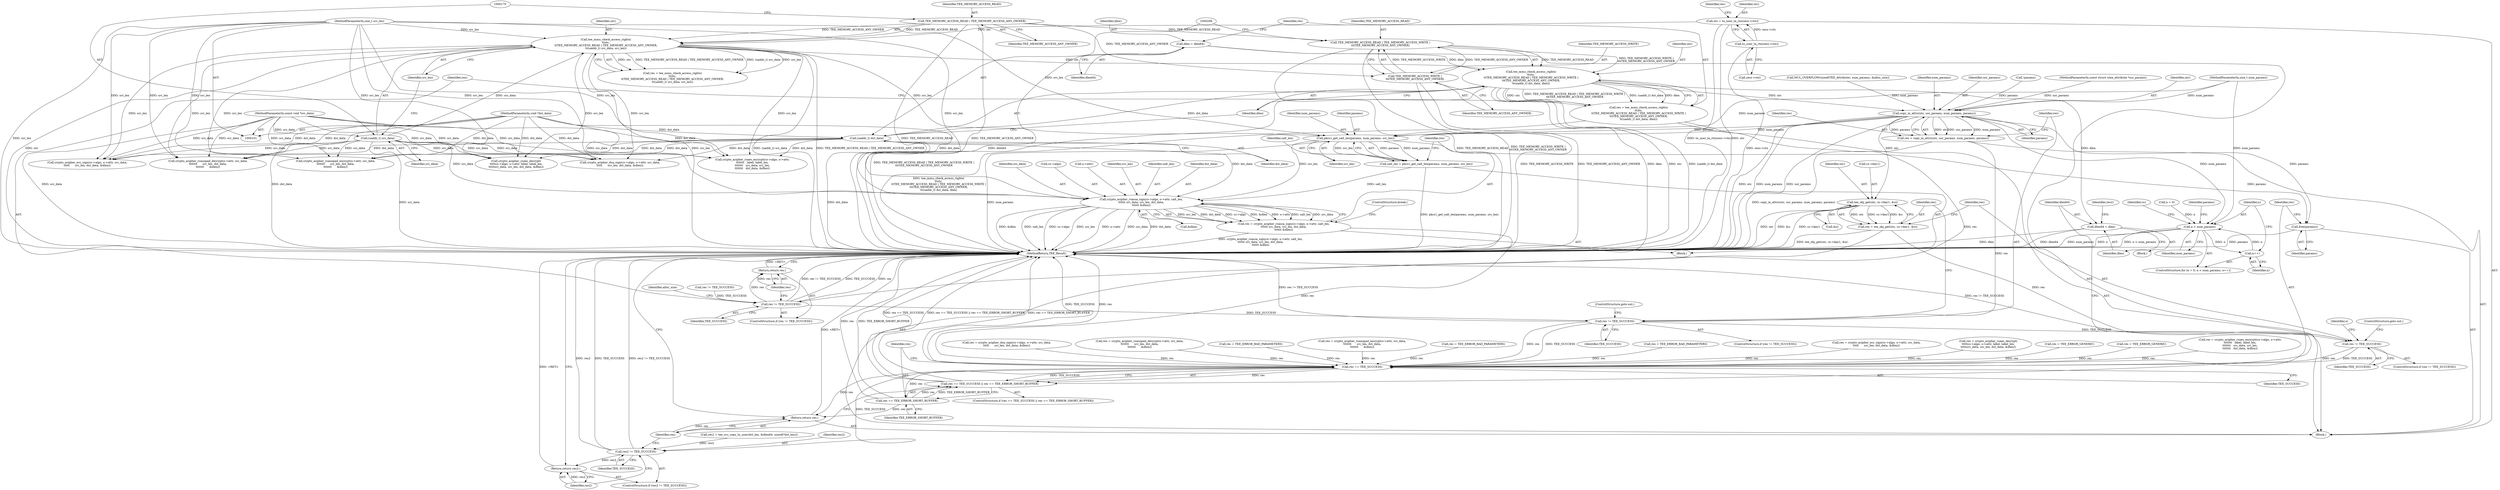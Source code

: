 digraph "0_optee_os_70697bf3c5dc3d201341b01a1a8e5bc6d2fb48f8@pointer" {
"1000198" [label="(Call,tee_mmu_check_access_rights(\n\t\tutc,\n\t\tTEE_MEMORY_ACCESS_READ | TEE_MEMORY_ACCESS_WRITE |\n\t\t\tTEE_MEMORY_ACCESS_ANY_OWNER,\n\t\t(uaddr_t) dst_data, dlen))"];
"1000164" [label="(Call,tee_mmu_check_access_rights(\n\t\tutc,\n\t\tTEE_MEMORY_ACCESS_READ | TEE_MEMORY_ACCESS_ANY_OWNER,\n\t\t(uaddr_t) src_data, src_len))"];
"1000142" [label="(Call,utc = to_user_ta_ctx(sess->ctx))"];
"1000144" [label="(Call,to_user_ta_ctx(sess->ctx))"];
"1000166" [label="(Call,TEE_MEMORY_ACCESS_READ | TEE_MEMORY_ACCESS_ANY_OWNER)"];
"1000169" [label="(Call,(uaddr_t) src_data)"];
"1000105" [label="(MethodParameterIn,const void *src_data)"];
"1000106" [label="(MethodParameterIn,size_t src_len)"];
"1000200" [label="(Call,TEE_MEMORY_ACCESS_READ | TEE_MEMORY_ACCESS_WRITE |\n\t\t\tTEE_MEMORY_ACCESS_ANY_OWNER)"];
"1000202" [label="(Call,TEE_MEMORY_ACCESS_WRITE |\n\t\t\tTEE_MEMORY_ACCESS_ANY_OWNER)"];
"1000205" [label="(Call,(uaddr_t) dst_data)"];
"1000107" [label="(MethodParameterIn,void *dst_data)"];
"1000193" [label="(Call,dlen = dlen64)"];
"1000196" [label="(Call,res = tee_mmu_check_access_rights(\n\t\tutc,\n\t\tTEE_MEMORY_ACCESS_READ | TEE_MEMORY_ACCESS_WRITE |\n\t\t\tTEE_MEMORY_ACCESS_ANY_OWNER,\n\t\t(uaddr_t) dst_data, dlen))"];
"1000210" [label="(Call,res != TEE_SUCCESS)"];
"1000213" [label="(Return,return res;)"];
"1000245" [label="(Call,res != TEE_SUCCESS)"];
"1000259" [label="(Call,res != TEE_SUCCESS)"];
"1000521" [label="(Call,res == TEE_SUCCESS)"];
"1000520" [label="(Call,res == TEE_SUCCESS || res == TEE_ERROR_SHORT_BUFFER)"];
"1000524" [label="(Call,res == TEE_ERROR_SHORT_BUFFER)"];
"1000547" [label="(Return,return res;)"];
"1000542" [label="(Call,res2 != TEE_SUCCESS)"];
"1000545" [label="(Return,return res2;)"];
"1000239" [label="(Call,copy_in_attrs(utc, usr_params, num_params, params))"];
"1000237" [label="(Call,res = copy_in_attrs(utc, usr_params, num_params, params))"];
"1000251" [label="(Call,tee_obj_get(utc, cs->key1, &o))"];
"1000249" [label="(Call,res = tee_obj_get(utc, cs->key1, &o))"];
"1000337" [label="(Call,n < num_params)"];
"1000340" [label="(Call,n++)"];
"1000453" [label="(Call,pkcs1_get_salt_len(params, num_params, src_len))"];
"1000451" [label="(Call,salt_len = pkcs1_get_salt_len(params, num_params, src_len))"];
"1000459" [label="(Call,crypto_acipher_rsassa_sign(cs->algo, o->attr, salt_len,\n\t\t\t\t\t\t src_data, src_len, dst_data,\n\t\t\t\t\t\t &dlen))"];
"1000457" [label="(Call,res = crypto_acipher_rsassa_sign(cs->algo, o->attr, salt_len,\n\t\t\t\t\t\t src_data, src_len, dst_data,\n\t\t\t\t\t\t &dlen))"];
"1000517" [label="(Call,free(params))"];
"1000529" [label="(Call,dlen64 = dlen)"];
"1000167" [label="(Identifier,TEE_MEMORY_ACCESS_READ)"];
"1000512" [label="(Call,res = TEE_ERROR_BAD_PARAMETERS)"];
"1000169" [label="(Call,(uaddr_t) src_data)"];
"1000168" [label="(Identifier,TEE_MEMORY_ACCESS_ANY_OWNER)"];
"1000213" [label="(Return,return res;)"];
"1000532" [label="(Call,res2 = tee_svc_copy_to_user(dst_len, &dlen64, sizeof(*dst_len)))"];
"1000143" [label="(Identifier,utc)"];
"1000467" [label="(Identifier,src_data)"];
"1000496" [label="(Call,res = crypto_acipher_ecc_sign(cs->algo, o->attr, src_data,\n\t\t\t\t\t      src_len, dst_data, &dlen))"];
"1000340" [label="(Call,n++)"];
"1000220" [label="(Call,MUL_OVERFLOW(sizeof(TEE_Attribute), num_params, &alloc_size))"];
"1000162" [label="(Call,res = tee_mmu_check_access_rights(\n\t\tutc,\n\t\tTEE_MEMORY_ACCESS_READ | TEE_MEMORY_ACCESS_ANY_OWNER,\n\t\t(uaddr_t) src_data, src_len))"];
"1000378" [label="(Identifier,cs)"];
"1000531" [label="(Identifier,dlen)"];
"1000457" [label="(Call,res = crypto_acipher_rsassa_sign(cs->algo, o->attr, salt_len,\n\t\t\t\t\t\t src_data, src_len, dst_data,\n\t\t\t\t\t\t &dlen))"];
"1000408" [label="(Call,crypto_acipher_rsaes_decrypt(\n\t\t\t\t\tcs->algo, o->attr, label, label_len,\n\t\t\t\t\tsrc_data, src_len, dst_data, &dlen))"];
"1000244" [label="(ControlStructure,if (res != TEE_SUCCESS))"];
"1000196" [label="(Call,res = tee_mmu_check_access_rights(\n\t\tutc,\n\t\tTEE_MEMORY_ACCESS_READ | TEE_MEMORY_ACCESS_WRITE |\n\t\t\tTEE_MEMORY_ACCESS_ANY_OWNER,\n\t\t(uaddr_t) dst_data, dlen))"];
"1000212" [label="(Identifier,TEE_SUCCESS)"];
"1000547" [label="(Return,return res;)"];
"1000334" [label="(Call,n = 0)"];
"1000144" [label="(Call,to_user_ta_ctx(sess->ctx))"];
"1000406" [label="(Call,res = crypto_acipher_rsaes_decrypt(\n\t\t\t\t\tcs->algo, o->attr, label, label_len,\n\t\t\t\t\tsrc_data, src_len, dst_data, &dlen))"];
"1000211" [label="(Identifier,res)"];
"1000460" [label="(Call,cs->algo)"];
"1000268" [label="(Identifier,o)"];
"1000546" [label="(Identifier,res2)"];
"1000199" [label="(Identifier,utc)"];
"1000193" [label="(Call,dlen = dlen64)"];
"1000523" [label="(Identifier,TEE_SUCCESS)"];
"1000274" [label="(Call,res = TEE_ERROR_GENERIC)"];
"1000207" [label="(Identifier,dst_data)"];
"1000323" [label="(Call,res = TEE_ERROR_GENERIC)"];
"1000548" [label="(Identifier,res)"];
"1000517" [label="(Call,free(params))"];
"1000242" [label="(Identifier,num_params)"];
"1000456" [label="(Identifier,src_len)"];
"1000337" [label="(Call,n < num_params)"];
"1000210" [label="(Call,res != TEE_SUCCESS)"];
"1000106" [label="(MethodParameterIn,size_t src_len)"];
"1000194" [label="(Identifier,dlen)"];
"1000171" [label="(Identifier,src_data)"];
"1000524" [label="(Call,res == TEE_ERROR_SHORT_BUFFER)"];
"1000463" [label="(Call,o->attr)"];
"1000468" [label="(Identifier,src_len)"];
"1000217" [label="(Identifier,alloc_size)"];
"1000247" [label="(Identifier,TEE_SUCCESS)"];
"1000520" [label="(Call,res == TEE_SUCCESS || res == TEE_ERROR_SHORT_BUFFER)"];
"1000259" [label="(Call,res != TEE_SUCCESS)"];
"1000339" [label="(Identifier,num_params)"];
"1000250" [label="(Identifier,res)"];
"1000525" [label="(Identifier,res)"];
"1000202" [label="(Call,TEE_MEMORY_ACCESS_WRITE |\n\t\t\tTEE_MEMORY_ACCESS_ANY_OWNER)"];
"1000455" [label="(Identifier,num_params)"];
"1000382" [label="(Call,res = crypto_acipher_rsaes_encrypt(cs->algo, o->attr,\n\t\t\t\t\t\t\t   label, label_len,\n\t\t\t\t\t\t\t   src_data, src_len,\n\t\t\t\t\t\t\t   dst_data, &dlen))"];
"1000248" [label="(ControlStructure,goto out;)"];
"1000241" [label="(Identifier,usr_params)"];
"1000466" [label="(Identifier,salt_len)"];
"1000107" [label="(MethodParameterIn,void *dst_data)"];
"1000458" [label="(Identifier,res)"];
"1000452" [label="(Identifier,salt_len)"];
"1000472" [label="(ControlStructure,break;)"];
"1000208" [label="(Identifier,dlen)"];
"1000541" [label="(ControlStructure,if (res2 != TEE_SUCCESS))"];
"1000261" [label="(Identifier,TEE_SUCCESS)"];
"1000522" [label="(Identifier,res)"];
"1000145" [label="(Call,sess->ctx)"];
"1000243" [label="(Identifier,params)"];
"1000529" [label="(Call,dlen64 = dlen)"];
"1000233" [label="(Call,!params)"];
"1000103" [label="(MethodParameterIn,const struct utee_attribute *usr_params)"];
"1000237" [label="(Call,res = copy_in_attrs(utc, usr_params, num_params, params))"];
"1000478" [label="(Call,crypto_acipher_dsa_sign(cs->algo, o->attr, src_data,\n\t\t\t\t\t      src_len, dst_data, &dlen))"];
"1000451" [label="(Call,salt_len = pkcs1_get_salt_len(params, num_params, src_len))"];
"1000201" [label="(Identifier,TEE_MEMORY_ACCESS_READ)"];
"1000453" [label="(Call,pkcs1_get_salt_len(params, num_params, src_len))"];
"1000262" [label="(ControlStructure,goto out;)"];
"1000476" [label="(Call,res = crypto_acipher_dsa_sign(cs->algo, o->attr, src_data,\n\t\t\t\t\t      src_len, dst_data, &dlen))"];
"1000454" [label="(Identifier,params)"];
"1000333" [label="(ControlStructure,for (n = 0; n < num_params; n++))"];
"1000166" [label="(Call,TEE_MEMORY_ACCESS_READ | TEE_MEMORY_ACCESS_ANY_OWNER)"];
"1000544" [label="(Identifier,TEE_SUCCESS)"];
"1000240" [label="(Identifier,utc)"];
"1000209" [label="(ControlStructure,if (res != TEE_SUCCESS))"];
"1000521" [label="(Call,res == TEE_SUCCESS)"];
"1000527" [label="(Block,)"];
"1000109" [label="(Block,)"];
"1000543" [label="(Identifier,res2)"];
"1000105" [label="(MethodParameterIn,const void *src_data)"];
"1000347" [label="(Identifier,params)"];
"1000246" [label="(Identifier,res)"];
"1000253" [label="(Call,cs->key1)"];
"1000238" [label="(Identifier,res)"];
"1000526" [label="(Identifier,TEE_ERROR_SHORT_BUFFER)"];
"1000164" [label="(Call,tee_mmu_check_access_rights(\n\t\tutc,\n\t\tTEE_MEMORY_ACCESS_READ | TEE_MEMORY_ACCESS_ANY_OWNER,\n\t\t(uaddr_t) src_data, src_len))"];
"1000205" [label="(Call,(uaddr_t) dst_data)"];
"1000204" [label="(Identifier,TEE_MEMORY_ACCESS_ANY_OWNER)"];
"1000249" [label="(Call,res = tee_obj_get(utc, cs->key1, &o))"];
"1000310" [label="(Call,res = crypto_acipher_rsanopad_decrypt(o->attr, src_data,\n\t\t\t\t\t\t\t      src_len, dst_data,\n\t\t\t\t\t\t\t      &dlen))"];
"1000256" [label="(Call,&o)"];
"1000104" [label="(MethodParameterIn,size_t num_params)"];
"1000203" [label="(Identifier,TEE_MEMORY_ACCESS_WRITE)"];
"1000172" [label="(Identifier,src_len)"];
"1000470" [label="(Call,&dlen)"];
"1000251" [label="(Call,tee_obj_get(utc, cs->key1, &o))"];
"1000214" [label="(Identifier,res)"];
"1000198" [label="(Call,tee_mmu_check_access_rights(\n\t\tutc,\n\t\tTEE_MEMORY_ACCESS_READ | TEE_MEMORY_ACCESS_WRITE |\n\t\t\tTEE_MEMORY_ACCESS_ANY_OWNER,\n\t\t(uaddr_t) dst_data, dlen))"];
"1000239" [label="(Call,copy_in_attrs(utc, usr_params, num_params, params))"];
"1000195" [label="(Identifier,dlen64)"];
"1000447" [label="(Call,res = TEE_ERROR_BAD_PARAMETERS)"];
"1000165" [label="(Identifier,utc)"];
"1000384" [label="(Call,crypto_acipher_rsaes_encrypt(cs->algo, o->attr,\n\t\t\t\t\t\t\t   label, label_len,\n\t\t\t\t\t\t\t   src_data, src_len,\n\t\t\t\t\t\t\t   dst_data, &dlen))"];
"1000188" [label="(Call,res != TEE_SUCCESS)"];
"1000549" [label="(MethodReturn,TEE_Result)"];
"1000533" [label="(Identifier,res2)"];
"1000498" [label="(Call,crypto_acipher_ecc_sign(cs->algo, o->attr, src_data,\n\t\t\t\t\t      src_len, dst_data, &dlen))"];
"1000530" [label="(Identifier,dlen64)"];
"1000200" [label="(Call,TEE_MEMORY_ACCESS_READ | TEE_MEMORY_ACCESS_WRITE |\n\t\t\tTEE_MEMORY_ACCESS_ANY_OWNER)"];
"1000545" [label="(Return,return res2;)"];
"1000282" [label="(Block,)"];
"1000519" [label="(ControlStructure,if (res == TEE_SUCCESS || res == TEE_ERROR_SHORT_BUFFER))"];
"1000341" [label="(Identifier,n)"];
"1000459" [label="(Call,crypto_acipher_rsassa_sign(cs->algo, o->attr, salt_len,\n\t\t\t\t\t\t src_data, src_len, dst_data,\n\t\t\t\t\t\t &dlen))"];
"1000338" [label="(Identifier,n)"];
"1000518" [label="(Identifier,params)"];
"1000258" [label="(ControlStructure,if (res != TEE_SUCCESS))"];
"1000149" [label="(Identifier,res)"];
"1000542" [label="(Call,res2 != TEE_SUCCESS)"];
"1000291" [label="(Call,res = crypto_acipher_rsanopad_encrypt(o->attr, src_data,\n\t\t\t\t\t\t\t      src_len, dst_data,\n\t\t\t\t\t\t\t      &dlen))"];
"1000293" [label="(Call,crypto_acipher_rsanopad_encrypt(o->attr, src_data,\n\t\t\t\t\t\t\t      src_len, dst_data,\n\t\t\t\t\t\t\t      &dlen))"];
"1000252" [label="(Identifier,utc)"];
"1000245" [label="(Call,res != TEE_SUCCESS)"];
"1000142" [label="(Call,utc = to_user_ta_ctx(sess->ctx))"];
"1000469" [label="(Identifier,dst_data)"];
"1000312" [label="(Call,crypto_acipher_rsanopad_decrypt(o->attr, src_data,\n\t\t\t\t\t\t\t      src_len, dst_data,\n\t\t\t\t\t\t\t      &dlen))"];
"1000260" [label="(Identifier,res)"];
"1000424" [label="(Call,res = TEE_ERROR_BAD_PARAMETERS)"];
"1000197" [label="(Identifier,res)"];
"1000198" -> "1000196"  [label="AST: "];
"1000198" -> "1000208"  [label="CFG: "];
"1000199" -> "1000198"  [label="AST: "];
"1000200" -> "1000198"  [label="AST: "];
"1000205" -> "1000198"  [label="AST: "];
"1000208" -> "1000198"  [label="AST: "];
"1000196" -> "1000198"  [label="CFG: "];
"1000198" -> "1000549"  [label="DDG: TEE_MEMORY_ACCESS_READ | TEE_MEMORY_ACCESS_WRITE |\n\t\t\tTEE_MEMORY_ACCESS_ANY_OWNER"];
"1000198" -> "1000549"  [label="DDG: dlen"];
"1000198" -> "1000549"  [label="DDG: utc"];
"1000198" -> "1000549"  [label="DDG: (uaddr_t) dst_data"];
"1000198" -> "1000196"  [label="DDG: utc"];
"1000198" -> "1000196"  [label="DDG: TEE_MEMORY_ACCESS_READ | TEE_MEMORY_ACCESS_WRITE |\n\t\t\tTEE_MEMORY_ACCESS_ANY_OWNER"];
"1000198" -> "1000196"  [label="DDG: (uaddr_t) dst_data"];
"1000198" -> "1000196"  [label="DDG: dlen"];
"1000164" -> "1000198"  [label="DDG: utc"];
"1000200" -> "1000198"  [label="DDG: TEE_MEMORY_ACCESS_READ"];
"1000200" -> "1000198"  [label="DDG: TEE_MEMORY_ACCESS_WRITE |\n\t\t\tTEE_MEMORY_ACCESS_ANY_OWNER"];
"1000205" -> "1000198"  [label="DDG: dst_data"];
"1000193" -> "1000198"  [label="DDG: dlen"];
"1000198" -> "1000239"  [label="DDG: utc"];
"1000198" -> "1000529"  [label="DDG: dlen"];
"1000164" -> "1000162"  [label="AST: "];
"1000164" -> "1000172"  [label="CFG: "];
"1000165" -> "1000164"  [label="AST: "];
"1000166" -> "1000164"  [label="AST: "];
"1000169" -> "1000164"  [label="AST: "];
"1000172" -> "1000164"  [label="AST: "];
"1000162" -> "1000164"  [label="CFG: "];
"1000164" -> "1000549"  [label="DDG: src_len"];
"1000164" -> "1000549"  [label="DDG: (uaddr_t) src_data"];
"1000164" -> "1000549"  [label="DDG: TEE_MEMORY_ACCESS_READ | TEE_MEMORY_ACCESS_ANY_OWNER"];
"1000164" -> "1000549"  [label="DDG: utc"];
"1000164" -> "1000162"  [label="DDG: utc"];
"1000164" -> "1000162"  [label="DDG: TEE_MEMORY_ACCESS_READ | TEE_MEMORY_ACCESS_ANY_OWNER"];
"1000164" -> "1000162"  [label="DDG: (uaddr_t) src_data"];
"1000164" -> "1000162"  [label="DDG: src_len"];
"1000142" -> "1000164"  [label="DDG: utc"];
"1000166" -> "1000164"  [label="DDG: TEE_MEMORY_ACCESS_READ"];
"1000166" -> "1000164"  [label="DDG: TEE_MEMORY_ACCESS_ANY_OWNER"];
"1000169" -> "1000164"  [label="DDG: src_data"];
"1000106" -> "1000164"  [label="DDG: src_len"];
"1000164" -> "1000293"  [label="DDG: src_len"];
"1000164" -> "1000312"  [label="DDG: src_len"];
"1000164" -> "1000384"  [label="DDG: src_len"];
"1000164" -> "1000408"  [label="DDG: src_len"];
"1000164" -> "1000453"  [label="DDG: src_len"];
"1000164" -> "1000478"  [label="DDG: src_len"];
"1000164" -> "1000498"  [label="DDG: src_len"];
"1000142" -> "1000109"  [label="AST: "];
"1000142" -> "1000144"  [label="CFG: "];
"1000143" -> "1000142"  [label="AST: "];
"1000144" -> "1000142"  [label="AST: "];
"1000149" -> "1000142"  [label="CFG: "];
"1000142" -> "1000549"  [label="DDG: to_user_ta_ctx(sess->ctx)"];
"1000142" -> "1000549"  [label="DDG: utc"];
"1000144" -> "1000142"  [label="DDG: sess->ctx"];
"1000144" -> "1000145"  [label="CFG: "];
"1000145" -> "1000144"  [label="AST: "];
"1000144" -> "1000549"  [label="DDG: sess->ctx"];
"1000166" -> "1000168"  [label="CFG: "];
"1000167" -> "1000166"  [label="AST: "];
"1000168" -> "1000166"  [label="AST: "];
"1000170" -> "1000166"  [label="CFG: "];
"1000166" -> "1000549"  [label="DDG: TEE_MEMORY_ACCESS_ANY_OWNER"];
"1000166" -> "1000549"  [label="DDG: TEE_MEMORY_ACCESS_READ"];
"1000166" -> "1000200"  [label="DDG: TEE_MEMORY_ACCESS_READ"];
"1000166" -> "1000202"  [label="DDG: TEE_MEMORY_ACCESS_ANY_OWNER"];
"1000169" -> "1000171"  [label="CFG: "];
"1000170" -> "1000169"  [label="AST: "];
"1000171" -> "1000169"  [label="AST: "];
"1000172" -> "1000169"  [label="CFG: "];
"1000169" -> "1000549"  [label="DDG: src_data"];
"1000105" -> "1000169"  [label="DDG: src_data"];
"1000169" -> "1000293"  [label="DDG: src_data"];
"1000169" -> "1000312"  [label="DDG: src_data"];
"1000169" -> "1000384"  [label="DDG: src_data"];
"1000169" -> "1000408"  [label="DDG: src_data"];
"1000169" -> "1000459"  [label="DDG: src_data"];
"1000169" -> "1000478"  [label="DDG: src_data"];
"1000169" -> "1000498"  [label="DDG: src_data"];
"1000105" -> "1000101"  [label="AST: "];
"1000105" -> "1000549"  [label="DDG: src_data"];
"1000105" -> "1000293"  [label="DDG: src_data"];
"1000105" -> "1000312"  [label="DDG: src_data"];
"1000105" -> "1000384"  [label="DDG: src_data"];
"1000105" -> "1000408"  [label="DDG: src_data"];
"1000105" -> "1000459"  [label="DDG: src_data"];
"1000105" -> "1000478"  [label="DDG: src_data"];
"1000105" -> "1000498"  [label="DDG: src_data"];
"1000106" -> "1000101"  [label="AST: "];
"1000106" -> "1000549"  [label="DDG: src_len"];
"1000106" -> "1000293"  [label="DDG: src_len"];
"1000106" -> "1000312"  [label="DDG: src_len"];
"1000106" -> "1000384"  [label="DDG: src_len"];
"1000106" -> "1000408"  [label="DDG: src_len"];
"1000106" -> "1000453"  [label="DDG: src_len"];
"1000106" -> "1000459"  [label="DDG: src_len"];
"1000106" -> "1000478"  [label="DDG: src_len"];
"1000106" -> "1000498"  [label="DDG: src_len"];
"1000200" -> "1000202"  [label="CFG: "];
"1000201" -> "1000200"  [label="AST: "];
"1000202" -> "1000200"  [label="AST: "];
"1000206" -> "1000200"  [label="CFG: "];
"1000200" -> "1000549"  [label="DDG: TEE_MEMORY_ACCESS_READ"];
"1000200" -> "1000549"  [label="DDG: TEE_MEMORY_ACCESS_WRITE |\n\t\t\tTEE_MEMORY_ACCESS_ANY_OWNER"];
"1000202" -> "1000200"  [label="DDG: TEE_MEMORY_ACCESS_WRITE"];
"1000202" -> "1000200"  [label="DDG: TEE_MEMORY_ACCESS_ANY_OWNER"];
"1000202" -> "1000204"  [label="CFG: "];
"1000203" -> "1000202"  [label="AST: "];
"1000204" -> "1000202"  [label="AST: "];
"1000202" -> "1000549"  [label="DDG: TEE_MEMORY_ACCESS_WRITE"];
"1000202" -> "1000549"  [label="DDG: TEE_MEMORY_ACCESS_ANY_OWNER"];
"1000205" -> "1000207"  [label="CFG: "];
"1000206" -> "1000205"  [label="AST: "];
"1000207" -> "1000205"  [label="AST: "];
"1000208" -> "1000205"  [label="CFG: "];
"1000205" -> "1000549"  [label="DDG: dst_data"];
"1000107" -> "1000205"  [label="DDG: dst_data"];
"1000205" -> "1000293"  [label="DDG: dst_data"];
"1000205" -> "1000312"  [label="DDG: dst_data"];
"1000205" -> "1000384"  [label="DDG: dst_data"];
"1000205" -> "1000408"  [label="DDG: dst_data"];
"1000205" -> "1000459"  [label="DDG: dst_data"];
"1000205" -> "1000478"  [label="DDG: dst_data"];
"1000205" -> "1000498"  [label="DDG: dst_data"];
"1000107" -> "1000101"  [label="AST: "];
"1000107" -> "1000549"  [label="DDG: dst_data"];
"1000107" -> "1000293"  [label="DDG: dst_data"];
"1000107" -> "1000312"  [label="DDG: dst_data"];
"1000107" -> "1000384"  [label="DDG: dst_data"];
"1000107" -> "1000408"  [label="DDG: dst_data"];
"1000107" -> "1000459"  [label="DDG: dst_data"];
"1000107" -> "1000478"  [label="DDG: dst_data"];
"1000107" -> "1000498"  [label="DDG: dst_data"];
"1000193" -> "1000109"  [label="AST: "];
"1000193" -> "1000195"  [label="CFG: "];
"1000194" -> "1000193"  [label="AST: "];
"1000195" -> "1000193"  [label="AST: "];
"1000197" -> "1000193"  [label="CFG: "];
"1000193" -> "1000549"  [label="DDG: dlen64"];
"1000196" -> "1000109"  [label="AST: "];
"1000197" -> "1000196"  [label="AST: "];
"1000211" -> "1000196"  [label="CFG: "];
"1000196" -> "1000549"  [label="DDG: tee_mmu_check_access_rights(\n\t\tutc,\n\t\tTEE_MEMORY_ACCESS_READ | TEE_MEMORY_ACCESS_WRITE |\n\t\t\tTEE_MEMORY_ACCESS_ANY_OWNER,\n\t\t(uaddr_t) dst_data, dlen)"];
"1000196" -> "1000210"  [label="DDG: res"];
"1000210" -> "1000209"  [label="AST: "];
"1000210" -> "1000212"  [label="CFG: "];
"1000211" -> "1000210"  [label="AST: "];
"1000212" -> "1000210"  [label="AST: "];
"1000214" -> "1000210"  [label="CFG: "];
"1000217" -> "1000210"  [label="CFG: "];
"1000210" -> "1000549"  [label="DDG: res != TEE_SUCCESS"];
"1000210" -> "1000549"  [label="DDG: TEE_SUCCESS"];
"1000210" -> "1000549"  [label="DDG: res"];
"1000188" -> "1000210"  [label="DDG: TEE_SUCCESS"];
"1000210" -> "1000213"  [label="DDG: res"];
"1000210" -> "1000245"  [label="DDG: TEE_SUCCESS"];
"1000213" -> "1000209"  [label="AST: "];
"1000213" -> "1000214"  [label="CFG: "];
"1000214" -> "1000213"  [label="AST: "];
"1000549" -> "1000213"  [label="CFG: "];
"1000213" -> "1000549"  [label="DDG: <RET>"];
"1000214" -> "1000213"  [label="DDG: res"];
"1000245" -> "1000244"  [label="AST: "];
"1000245" -> "1000247"  [label="CFG: "];
"1000246" -> "1000245"  [label="AST: "];
"1000247" -> "1000245"  [label="AST: "];
"1000248" -> "1000245"  [label="CFG: "];
"1000250" -> "1000245"  [label="CFG: "];
"1000245" -> "1000549"  [label="DDG: res != TEE_SUCCESS"];
"1000237" -> "1000245"  [label="DDG: res"];
"1000245" -> "1000259"  [label="DDG: TEE_SUCCESS"];
"1000245" -> "1000521"  [label="DDG: res"];
"1000245" -> "1000521"  [label="DDG: TEE_SUCCESS"];
"1000259" -> "1000258"  [label="AST: "];
"1000259" -> "1000261"  [label="CFG: "];
"1000260" -> "1000259"  [label="AST: "];
"1000261" -> "1000259"  [label="AST: "];
"1000262" -> "1000259"  [label="CFG: "];
"1000268" -> "1000259"  [label="CFG: "];
"1000259" -> "1000549"  [label="DDG: res != TEE_SUCCESS"];
"1000249" -> "1000259"  [label="DDG: res"];
"1000259" -> "1000521"  [label="DDG: res"];
"1000259" -> "1000521"  [label="DDG: TEE_SUCCESS"];
"1000521" -> "1000520"  [label="AST: "];
"1000521" -> "1000523"  [label="CFG: "];
"1000522" -> "1000521"  [label="AST: "];
"1000523" -> "1000521"  [label="AST: "];
"1000525" -> "1000521"  [label="CFG: "];
"1000520" -> "1000521"  [label="CFG: "];
"1000521" -> "1000549"  [label="DDG: res"];
"1000521" -> "1000549"  [label="DDG: TEE_SUCCESS"];
"1000521" -> "1000520"  [label="DDG: res"];
"1000521" -> "1000520"  [label="DDG: TEE_SUCCESS"];
"1000274" -> "1000521"  [label="DDG: res"];
"1000512" -> "1000521"  [label="DDG: res"];
"1000310" -> "1000521"  [label="DDG: res"];
"1000406" -> "1000521"  [label="DDG: res"];
"1000496" -> "1000521"  [label="DDG: res"];
"1000323" -> "1000521"  [label="DDG: res"];
"1000457" -> "1000521"  [label="DDG: res"];
"1000447" -> "1000521"  [label="DDG: res"];
"1000291" -> "1000521"  [label="DDG: res"];
"1000382" -> "1000521"  [label="DDG: res"];
"1000424" -> "1000521"  [label="DDG: res"];
"1000476" -> "1000521"  [label="DDG: res"];
"1000521" -> "1000524"  [label="DDG: res"];
"1000521" -> "1000542"  [label="DDG: TEE_SUCCESS"];
"1000521" -> "1000547"  [label="DDG: res"];
"1000520" -> "1000519"  [label="AST: "];
"1000520" -> "1000524"  [label="CFG: "];
"1000524" -> "1000520"  [label="AST: "];
"1000530" -> "1000520"  [label="CFG: "];
"1000548" -> "1000520"  [label="CFG: "];
"1000520" -> "1000549"  [label="DDG: res == TEE_SUCCESS || res == TEE_ERROR_SHORT_BUFFER"];
"1000520" -> "1000549"  [label="DDG: res == TEE_ERROR_SHORT_BUFFER"];
"1000520" -> "1000549"  [label="DDG: res == TEE_SUCCESS"];
"1000524" -> "1000520"  [label="DDG: res"];
"1000524" -> "1000520"  [label="DDG: TEE_ERROR_SHORT_BUFFER"];
"1000524" -> "1000526"  [label="CFG: "];
"1000525" -> "1000524"  [label="AST: "];
"1000526" -> "1000524"  [label="AST: "];
"1000524" -> "1000549"  [label="DDG: res"];
"1000524" -> "1000549"  [label="DDG: TEE_ERROR_SHORT_BUFFER"];
"1000524" -> "1000547"  [label="DDG: res"];
"1000547" -> "1000109"  [label="AST: "];
"1000547" -> "1000548"  [label="CFG: "];
"1000548" -> "1000547"  [label="AST: "];
"1000549" -> "1000547"  [label="CFG: "];
"1000547" -> "1000549"  [label="DDG: <RET>"];
"1000548" -> "1000547"  [label="DDG: res"];
"1000542" -> "1000541"  [label="AST: "];
"1000542" -> "1000544"  [label="CFG: "];
"1000543" -> "1000542"  [label="AST: "];
"1000544" -> "1000542"  [label="AST: "];
"1000546" -> "1000542"  [label="CFG: "];
"1000548" -> "1000542"  [label="CFG: "];
"1000542" -> "1000549"  [label="DDG: res2 != TEE_SUCCESS"];
"1000542" -> "1000549"  [label="DDG: res2"];
"1000542" -> "1000549"  [label="DDG: TEE_SUCCESS"];
"1000532" -> "1000542"  [label="DDG: res2"];
"1000542" -> "1000545"  [label="DDG: res2"];
"1000545" -> "1000541"  [label="AST: "];
"1000545" -> "1000546"  [label="CFG: "];
"1000546" -> "1000545"  [label="AST: "];
"1000549" -> "1000545"  [label="CFG: "];
"1000545" -> "1000549"  [label="DDG: <RET>"];
"1000546" -> "1000545"  [label="DDG: res2"];
"1000239" -> "1000237"  [label="AST: "];
"1000239" -> "1000243"  [label="CFG: "];
"1000240" -> "1000239"  [label="AST: "];
"1000241" -> "1000239"  [label="AST: "];
"1000242" -> "1000239"  [label="AST: "];
"1000243" -> "1000239"  [label="AST: "];
"1000237" -> "1000239"  [label="CFG: "];
"1000239" -> "1000549"  [label="DDG: utc"];
"1000239" -> "1000549"  [label="DDG: num_params"];
"1000239" -> "1000549"  [label="DDG: usr_params"];
"1000239" -> "1000237"  [label="DDG: utc"];
"1000239" -> "1000237"  [label="DDG: usr_params"];
"1000239" -> "1000237"  [label="DDG: num_params"];
"1000239" -> "1000237"  [label="DDG: params"];
"1000103" -> "1000239"  [label="DDG: usr_params"];
"1000220" -> "1000239"  [label="DDG: num_params"];
"1000104" -> "1000239"  [label="DDG: num_params"];
"1000233" -> "1000239"  [label="DDG: params"];
"1000239" -> "1000251"  [label="DDG: utc"];
"1000239" -> "1000337"  [label="DDG: num_params"];
"1000239" -> "1000453"  [label="DDG: params"];
"1000239" -> "1000453"  [label="DDG: num_params"];
"1000239" -> "1000517"  [label="DDG: params"];
"1000237" -> "1000109"  [label="AST: "];
"1000238" -> "1000237"  [label="AST: "];
"1000246" -> "1000237"  [label="CFG: "];
"1000237" -> "1000549"  [label="DDG: copy_in_attrs(utc, usr_params, num_params, params)"];
"1000251" -> "1000249"  [label="AST: "];
"1000251" -> "1000256"  [label="CFG: "];
"1000252" -> "1000251"  [label="AST: "];
"1000253" -> "1000251"  [label="AST: "];
"1000256" -> "1000251"  [label="AST: "];
"1000249" -> "1000251"  [label="CFG: "];
"1000251" -> "1000549"  [label="DDG: cs->key1"];
"1000251" -> "1000549"  [label="DDG: utc"];
"1000251" -> "1000549"  [label="DDG: &o"];
"1000251" -> "1000249"  [label="DDG: utc"];
"1000251" -> "1000249"  [label="DDG: cs->key1"];
"1000251" -> "1000249"  [label="DDG: &o"];
"1000249" -> "1000109"  [label="AST: "];
"1000250" -> "1000249"  [label="AST: "];
"1000260" -> "1000249"  [label="CFG: "];
"1000249" -> "1000549"  [label="DDG: tee_obj_get(utc, cs->key1, &o)"];
"1000337" -> "1000333"  [label="AST: "];
"1000337" -> "1000339"  [label="CFG: "];
"1000338" -> "1000337"  [label="AST: "];
"1000339" -> "1000337"  [label="AST: "];
"1000347" -> "1000337"  [label="CFG: "];
"1000378" -> "1000337"  [label="CFG: "];
"1000337" -> "1000549"  [label="DDG: num_params"];
"1000337" -> "1000549"  [label="DDG: n"];
"1000337" -> "1000549"  [label="DDG: n < num_params"];
"1000340" -> "1000337"  [label="DDG: n"];
"1000334" -> "1000337"  [label="DDG: n"];
"1000104" -> "1000337"  [label="DDG: num_params"];
"1000337" -> "1000340"  [label="DDG: n"];
"1000340" -> "1000333"  [label="AST: "];
"1000340" -> "1000341"  [label="CFG: "];
"1000341" -> "1000340"  [label="AST: "];
"1000338" -> "1000340"  [label="CFG: "];
"1000453" -> "1000451"  [label="AST: "];
"1000453" -> "1000456"  [label="CFG: "];
"1000454" -> "1000453"  [label="AST: "];
"1000455" -> "1000453"  [label="AST: "];
"1000456" -> "1000453"  [label="AST: "];
"1000451" -> "1000453"  [label="CFG: "];
"1000453" -> "1000549"  [label="DDG: num_params"];
"1000453" -> "1000451"  [label="DDG: params"];
"1000453" -> "1000451"  [label="DDG: num_params"];
"1000453" -> "1000451"  [label="DDG: src_len"];
"1000104" -> "1000453"  [label="DDG: num_params"];
"1000453" -> "1000459"  [label="DDG: src_len"];
"1000453" -> "1000517"  [label="DDG: params"];
"1000451" -> "1000282"  [label="AST: "];
"1000452" -> "1000451"  [label="AST: "];
"1000458" -> "1000451"  [label="CFG: "];
"1000451" -> "1000549"  [label="DDG: pkcs1_get_salt_len(params, num_params, src_len)"];
"1000451" -> "1000459"  [label="DDG: salt_len"];
"1000459" -> "1000457"  [label="AST: "];
"1000459" -> "1000470"  [label="CFG: "];
"1000460" -> "1000459"  [label="AST: "];
"1000463" -> "1000459"  [label="AST: "];
"1000466" -> "1000459"  [label="AST: "];
"1000467" -> "1000459"  [label="AST: "];
"1000468" -> "1000459"  [label="AST: "];
"1000469" -> "1000459"  [label="AST: "];
"1000470" -> "1000459"  [label="AST: "];
"1000457" -> "1000459"  [label="CFG: "];
"1000459" -> "1000549"  [label="DDG: cs->algo"];
"1000459" -> "1000549"  [label="DDG: src_len"];
"1000459" -> "1000549"  [label="DDG: o->attr"];
"1000459" -> "1000549"  [label="DDG: src_data"];
"1000459" -> "1000549"  [label="DDG: dst_data"];
"1000459" -> "1000549"  [label="DDG: &dlen"];
"1000459" -> "1000549"  [label="DDG: salt_len"];
"1000459" -> "1000457"  [label="DDG: src_len"];
"1000459" -> "1000457"  [label="DDG: dst_data"];
"1000459" -> "1000457"  [label="DDG: cs->algo"];
"1000459" -> "1000457"  [label="DDG: &dlen"];
"1000459" -> "1000457"  [label="DDG: o->attr"];
"1000459" -> "1000457"  [label="DDG: salt_len"];
"1000459" -> "1000457"  [label="DDG: src_data"];
"1000457" -> "1000282"  [label="AST: "];
"1000458" -> "1000457"  [label="AST: "];
"1000472" -> "1000457"  [label="CFG: "];
"1000457" -> "1000549"  [label="DDG: crypto_acipher_rsassa_sign(cs->algo, o->attr, salt_len,\n\t\t\t\t\t\t src_data, src_len, dst_data,\n\t\t\t\t\t\t &dlen)"];
"1000517" -> "1000109"  [label="AST: "];
"1000517" -> "1000518"  [label="CFG: "];
"1000518" -> "1000517"  [label="AST: "];
"1000522" -> "1000517"  [label="CFG: "];
"1000517" -> "1000549"  [label="DDG: params"];
"1000529" -> "1000527"  [label="AST: "];
"1000529" -> "1000531"  [label="CFG: "];
"1000530" -> "1000529"  [label="AST: "];
"1000531" -> "1000529"  [label="AST: "];
"1000533" -> "1000529"  [label="CFG: "];
"1000529" -> "1000549"  [label="DDG: dlen"];
"1000529" -> "1000549"  [label="DDG: dlen64"];
}

